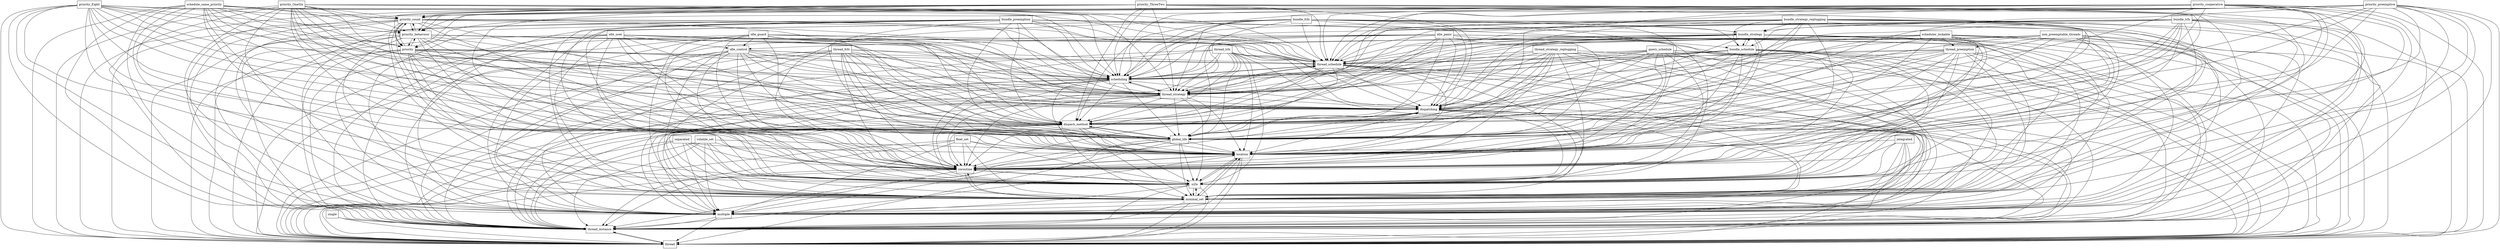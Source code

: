 digraph{
graph [rankdir=TB];
node [shape=box];
edge [arrowhead=normal];
0[label="single",]
1[label="thread_fcfs",]
2[label="dispatching",]
3[label="location",]
4[label="separated",]
5[label="thread_schedule",]
6[label="idle_guard",]
7[label="priority_preemptive",]
8[label="idle_user",]
9[label="scheduler_lockable",]
10[label="thread_instance",]
11[label="priority_cooperative",]
12[label="scheduling",]
13[label="priority_ThreeTwo",]
14[label="priority_count",]
15[label="priority_behaviour",]
16[label="bundle_lcfs",]
17[label="non_preemptable_threads",]
18[label="priority",]
19[label="thread",]
20[label="volatile_set",]
21[label="multiple",]
22[label="thread_strategy",]
23[label="thread_lcfs",]
24[label="thread_preemption",]
25[label="float_set",]
26[label="bundle_strategy",]
27[label="dispach_method",]
28[label="coroutine",]
29[label="bundle_preemption",]
30[label="bundle_fcfs",]
31[label="idle_panic",]
32[label="thread_strategy_replugging",]
33[label="integrated",]
34[label="minimal_set",]
35[label="siZe",]
36[label="bundle_schedule",]
37[label="global_life",]
38[label="schedule_same_priority",]
39[label="priority_OneSix",]
40[label="query_schedule",]
41[label="bundle_strategy_replugging",]
42[label="idle_control",]
43[label="priority_Eight",]
0->10[label="",]
0->19[label="",]
1->2[label="",]
1->3[label="",]
1->5[label="",]
1->10[label="",]
1->12[label="",]
1->19[label="",]
1->21[label="",]
1->22[label="",]
1->27[label="",]
1->28[label="",]
1->34[label="",]
1->35[label="",]
1->37[label="",]
2->3[label="",]
2->10[label="",]
2->19[label="",]
2->21[label="",]
2->27[label="",]
2->28[label="",]
2->34[label="",]
2->35[label="",]
2->37[label="",]
3->10[label="",]
3->19[label="",]
3->21[label="",]
3->28[label="",]
3->34[label="",]
3->35[label="",]
4->3[label="",]
4->10[label="",]
4->19[label="",]
4->21[label="",]
4->28[label="",]
4->34[label="",]
4->35[label="",]
5->2[label="",]
5->3[label="",]
5->10[label="",]
5->12[label="",]
5->19[label="",]
5->21[label="",]
5->22[label="",]
5->27[label="",]
5->28[label="",]
5->34[label="",]
5->35[label="",]
5->37[label="",]
6->2[label="",]
6->3[label="",]
6->5[label="",]
6->10[label="",]
6->12[label="",]
6->19[label="",]
6->21[label="",]
6->22[label="",]
6->27[label="",]
6->28[label="",]
6->34[label="",]
6->35[label="",]
6->37[label="",]
6->42[label="",]
7->2[label="",]
7->3[label="",]
7->5[label="",]
7->10[label="",]
7->12[label="",]
7->14[label="",]
7->15[label="",]
7->18[label="",]
7->19[label="",]
7->21[label="",]
7->22[label="",]
7->27[label="",]
7->28[label="",]
7->34[label="",]
7->35[label="",]
7->37[label="",]
8->2[label="",]
8->3[label="",]
8->5[label="",]
8->10[label="",]
8->12[label="",]
8->19[label="",]
8->21[label="",]
8->22[label="",]
8->27[label="",]
8->28[label="",]
8->34[label="",]
8->35[label="",]
8->37[label="",]
8->42[label="",]
9->2[label="",]
9->3[label="",]
9->5[label="",]
9->10[label="",]
9->12[label="",]
9->19[label="",]
9->21[label="",]
9->22[label="",]
9->24[label="",]
9->27[label="",]
9->28[label="",]
9->34[label="",]
9->35[label="",]
9->37[label="",]
10->19[label="",]
11->2[label="",]
11->3[label="",]
11->5[label="",]
11->10[label="",]
11->12[label="",]
11->14[label="",]
11->15[label="",]
11->18[label="",]
11->19[label="",]
11->21[label="",]
11->22[label="",]
11->27[label="",]
11->28[label="",]
11->34[label="",]
11->35[label="",]
11->37[label="",]
12->2[label="",]
12->3[label="",]
12->5[label="",]
12->10[label="",]
12->19[label="",]
12->21[label="",]
12->22[label="",]
12->27[label="",]
12->28[label="",]
12->34[label="",]
12->35[label="",]
12->37[label="",]
13->2[label="",]
13->3[label="",]
13->5[label="",]
13->10[label="",]
13->12[label="",]
13->14[label="",]
13->15[label="",]
13->18[label="",]
13->19[label="",]
13->21[label="",]
13->22[label="",]
13->27[label="",]
13->28[label="",]
13->34[label="",]
13->35[label="",]
13->37[label="",]
14->2[label="",]
14->3[label="",]
14->5[label="",]
14->10[label="",]
14->12[label="",]
14->15[label="",]
14->18[label="",]
14->19[label="",]
14->21[label="",]
14->22[label="",]
14->27[label="",]
14->28[label="",]
14->34[label="",]
14->35[label="",]
14->37[label="",]
15->2[label="",]
15->3[label="",]
15->5[label="",]
15->10[label="",]
15->12[label="",]
15->14[label="",]
15->18[label="",]
15->19[label="",]
15->21[label="",]
15->22[label="",]
15->27[label="",]
15->28[label="",]
15->34[label="",]
15->35[label="",]
15->37[label="",]
16->2[label="",]
16->3[label="",]
16->5[label="",]
16->10[label="",]
16->12[label="",]
16->19[label="",]
16->21[label="",]
16->22[label="",]
16->26[label="",]
16->27[label="",]
16->28[label="",]
16->34[label="",]
16->35[label="",]
16->36[label="",]
16->37[label="",]
17->2[label="",]
17->3[label="",]
17->5[label="",]
17->10[label="",]
17->12[label="",]
17->19[label="",]
17->21[label="",]
17->22[label="",]
17->24[label="",]
17->27[label="",]
17->28[label="",]
17->34[label="",]
17->35[label="",]
17->37[label="",]
18->2[label="",]
18->3[label="",]
18->5[label="",]
18->10[label="",]
18->12[label="",]
18->14[label="",]
18->15[label="",]
18->19[label="",]
18->21[label="",]
18->22[label="",]
18->27[label="",]
18->28[label="",]
18->34[label="",]
18->35[label="",]
18->37[label="",]
19->10[label="",]
20->3[label="",]
20->10[label="",]
20->19[label="",]
20->21[label="",]
20->28[label="",]
20->34[label="",]
20->35[label="",]
21->10[label="",]
21->19[label="",]
22->2[label="",]
22->3[label="",]
22->5[label="",]
22->10[label="",]
22->12[label="",]
22->19[label="",]
22->21[label="",]
22->27[label="",]
22->28[label="",]
22->34[label="",]
22->35[label="",]
22->37[label="",]
23->2[label="",]
23->3[label="",]
23->5[label="",]
23->10[label="",]
23->12[label="",]
23->19[label="",]
23->21[label="",]
23->22[label="",]
23->27[label="",]
23->28[label="",]
23->34[label="",]
23->35[label="",]
23->37[label="",]
24->2[label="",]
24->3[label="",]
24->5[label="",]
24->10[label="",]
24->12[label="",]
24->19[label="",]
24->21[label="",]
24->22[label="",]
24->27[label="",]
24->28[label="",]
24->34[label="",]
24->35[label="",]
24->37[label="",]
25->3[label="",]
25->10[label="",]
25->19[label="",]
25->21[label="",]
25->28[label="",]
25->34[label="",]
25->35[label="",]
26->2[label="",]
26->3[label="",]
26->5[label="",]
26->10[label="",]
26->12[label="",]
26->19[label="",]
26->21[label="",]
26->22[label="",]
26->27[label="",]
26->28[label="",]
26->34[label="",]
26->35[label="",]
26->36[label="",]
26->37[label="",]
27->2[label="",]
27->3[label="",]
27->10[label="",]
27->19[label="",]
27->21[label="",]
27->28[label="",]
27->34[label="",]
27->35[label="",]
27->37[label="",]
28->3[label="",]
28->10[label="",]
28->19[label="",]
28->21[label="",]
28->34[label="",]
28->35[label="",]
29->2[label="",]
29->3[label="",]
29->5[label="",]
29->10[label="",]
29->12[label="",]
29->19[label="",]
29->21[label="",]
29->22[label="",]
29->26[label="",]
29->27[label="",]
29->28[label="",]
29->34[label="",]
29->35[label="",]
29->36[label="",]
29->37[label="",]
30->2[label="",]
30->3[label="",]
30->5[label="",]
30->10[label="",]
30->12[label="",]
30->19[label="",]
30->21[label="",]
30->22[label="",]
30->26[label="",]
30->27[label="",]
30->28[label="",]
30->34[label="",]
30->35[label="",]
30->36[label="",]
30->37[label="",]
31->2[label="",]
31->3[label="",]
31->5[label="",]
31->10[label="",]
31->12[label="",]
31->19[label="",]
31->21[label="",]
31->22[label="",]
31->27[label="",]
31->28[label="",]
31->34[label="",]
31->35[label="",]
31->37[label="",]
31->42[label="",]
32->2[label="",]
32->3[label="",]
32->5[label="",]
32->10[label="",]
32->12[label="",]
32->19[label="",]
32->21[label="",]
32->22[label="",]
32->27[label="",]
32->28[label="",]
32->34[label="",]
32->35[label="",]
32->37[label="",]
33->3[label="",]
33->10[label="",]
33->19[label="",]
33->21[label="",]
33->28[label="",]
33->34[label="",]
33->35[label="",]
34->3[label="",]
34->10[label="",]
34->19[label="",]
34->21[label="",]
34->28[label="",]
34->35[label="",]
35->3[label="",]
35->10[label="",]
35->19[label="",]
35->21[label="",]
35->28[label="",]
35->34[label="",]
36->2[label="",]
36->3[label="",]
36->5[label="",]
36->10[label="",]
36->12[label="",]
36->19[label="",]
36->21[label="",]
36->22[label="",]
36->26[label="",]
36->27[label="",]
36->28[label="",]
36->34[label="",]
36->35[label="",]
36->37[label="",]
37->2[label="",]
37->3[label="",]
37->10[label="",]
37->19[label="",]
37->21[label="",]
37->27[label="",]
37->28[label="",]
37->34[label="",]
37->35[label="",]
38->2[label="",]
38->3[label="",]
38->5[label="",]
38->10[label="",]
38->12[label="",]
38->14[label="",]
38->15[label="",]
38->18[label="",]
38->19[label="",]
38->21[label="",]
38->22[label="",]
38->27[label="",]
38->28[label="",]
38->34[label="",]
38->35[label="",]
38->37[label="",]
39->2[label="",]
39->3[label="",]
39->5[label="",]
39->10[label="",]
39->12[label="",]
39->14[label="",]
39->15[label="",]
39->18[label="",]
39->19[label="",]
39->21[label="",]
39->22[label="",]
39->27[label="",]
39->28[label="",]
39->34[label="",]
39->35[label="",]
39->37[label="",]
40->2[label="",]
40->3[label="",]
40->5[label="",]
40->10[label="",]
40->12[label="",]
40->19[label="",]
40->21[label="",]
40->22[label="",]
40->27[label="",]
40->28[label="",]
40->34[label="",]
40->35[label="",]
40->37[label="",]
41->2[label="",]
41->3[label="",]
41->5[label="",]
41->10[label="",]
41->12[label="",]
41->19[label="",]
41->21[label="",]
41->22[label="",]
41->26[label="",]
41->27[label="",]
41->28[label="",]
41->34[label="",]
41->35[label="",]
41->36[label="",]
41->37[label="",]
42->2[label="",]
42->3[label="",]
42->5[label="",]
42->10[label="",]
42->12[label="",]
42->19[label="",]
42->21[label="",]
42->22[label="",]
42->27[label="",]
42->28[label="",]
42->34[label="",]
42->35[label="",]
42->37[label="",]
43->2[label="",]
43->3[label="",]
43->5[label="",]
43->10[label="",]
43->12[label="",]
43->14[label="",]
43->15[label="",]
43->18[label="",]
43->19[label="",]
43->21[label="",]
43->22[label="",]
43->27[label="",]
43->28[label="",]
43->34[label="",]
43->35[label="",]
43->37[label="",]
}
